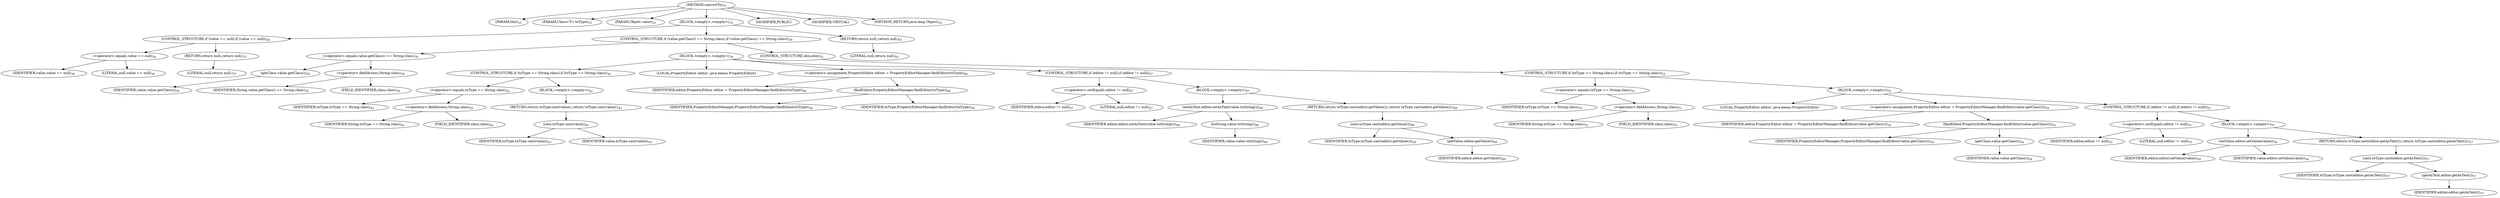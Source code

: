 digraph "convertTo" {  
"19" [label = <(METHOD,convertTo)<SUB>33</SUB>> ]
"20" [label = <(PARAM,this)<SUB>33</SUB>> ]
"21" [label = <(PARAM,Class&lt;T&gt; toType)<SUB>33</SUB>> ]
"22" [label = <(PARAM,Object value)<SUB>33</SUB>> ]
"23" [label = <(BLOCK,&lt;empty&gt;,&lt;empty&gt;)<SUB>33</SUB>> ]
"24" [label = <(CONTROL_STRUCTURE,if (value == null),if (value == null))<SUB>36</SUB>> ]
"25" [label = <(&lt;operator&gt;.equals,value == null)<SUB>36</SUB>> ]
"26" [label = <(IDENTIFIER,value,value == null)<SUB>36</SUB>> ]
"27" [label = <(LITERAL,null,value == null)<SUB>36</SUB>> ]
"28" [label = <(RETURN,return null;,return null;)<SUB>37</SUB>> ]
"29" [label = <(LITERAL,null,return null;)<SUB>37</SUB>> ]
"30" [label = <(CONTROL_STRUCTURE,if (value.getClass() == String.class),if (value.getClass() == String.class))<SUB>39</SUB>> ]
"31" [label = <(&lt;operator&gt;.equals,value.getClass() == String.class)<SUB>39</SUB>> ]
"32" [label = <(getClass,value.getClass())<SUB>39</SUB>> ]
"33" [label = <(IDENTIFIER,value,value.getClass())<SUB>39</SUB>> ]
"34" [label = <(&lt;operator&gt;.fieldAccess,String.class)<SUB>39</SUB>> ]
"35" [label = <(IDENTIFIER,String,value.getClass() == String.class)<SUB>39</SUB>> ]
"36" [label = <(FIELD_IDENTIFIER,class,class)<SUB>39</SUB>> ]
"37" [label = <(BLOCK,&lt;empty&gt;,&lt;empty&gt;)<SUB>39</SUB>> ]
"38" [label = <(CONTROL_STRUCTURE,if (toType == String.class),if (toType == String.class))<SUB>42</SUB>> ]
"39" [label = <(&lt;operator&gt;.equals,toType == String.class)<SUB>42</SUB>> ]
"40" [label = <(IDENTIFIER,toType,toType == String.class)<SUB>42</SUB>> ]
"41" [label = <(&lt;operator&gt;.fieldAccess,String.class)<SUB>42</SUB>> ]
"42" [label = <(IDENTIFIER,String,toType == String.class)<SUB>42</SUB>> ]
"43" [label = <(FIELD_IDENTIFIER,class,class)<SUB>42</SUB>> ]
"44" [label = <(BLOCK,&lt;empty&gt;,&lt;empty&gt;)<SUB>42</SUB>> ]
"45" [label = <(RETURN,return toType.cast(value);,return toType.cast(value);)<SUB>43</SUB>> ]
"46" [label = <(cast,toType.cast(value))<SUB>43</SUB>> ]
"47" [label = <(IDENTIFIER,toType,toType.cast(value))<SUB>43</SUB>> ]
"48" [label = <(IDENTIFIER,value,toType.cast(value))<SUB>43</SUB>> ]
"49" [label = <(LOCAL,PropertyEditor editor: java.beans.PropertyEditor)> ]
"50" [label = <(&lt;operator&gt;.assignment,PropertyEditor editor = PropertyEditorManager.findEditor(toType))<SUB>46</SUB>> ]
"51" [label = <(IDENTIFIER,editor,PropertyEditor editor = PropertyEditorManager.findEditor(toType))<SUB>46</SUB>> ]
"52" [label = <(findEditor,PropertyEditorManager.findEditor(toType))<SUB>46</SUB>> ]
"53" [label = <(IDENTIFIER,PropertyEditorManager,PropertyEditorManager.findEditor(toType))<SUB>46</SUB>> ]
"54" [label = <(IDENTIFIER,toType,PropertyEditorManager.findEditor(toType))<SUB>46</SUB>> ]
"55" [label = <(CONTROL_STRUCTURE,if (editor != null),if (editor != null))<SUB>47</SUB>> ]
"56" [label = <(&lt;operator&gt;.notEquals,editor != null)<SUB>47</SUB>> ]
"57" [label = <(IDENTIFIER,editor,editor != null)<SUB>47</SUB>> ]
"58" [label = <(LITERAL,null,editor != null)<SUB>47</SUB>> ]
"59" [label = <(BLOCK,&lt;empty&gt;,&lt;empty&gt;)<SUB>47</SUB>> ]
"60" [label = <(setAsText,editor.setAsText(value.toString()))<SUB>48</SUB>> ]
"61" [label = <(IDENTIFIER,editor,editor.setAsText(value.toString()))<SUB>48</SUB>> ]
"62" [label = <(toString,value.toString())<SUB>48</SUB>> ]
"63" [label = <(IDENTIFIER,value,value.toString())<SUB>48</SUB>> ]
"64" [label = <(RETURN,return toType.cast(editor.getValue());,return toType.cast(editor.getValue());)<SUB>49</SUB>> ]
"65" [label = <(cast,toType.cast(editor.getValue()))<SUB>49</SUB>> ]
"66" [label = <(IDENTIFIER,toType,toType.cast(editor.getValue()))<SUB>49</SUB>> ]
"67" [label = <(getValue,editor.getValue())<SUB>49</SUB>> ]
"68" [label = <(IDENTIFIER,editor,editor.getValue())<SUB>49</SUB>> ]
"69" [label = <(CONTROL_STRUCTURE,else,else)<SUB>52</SUB>> ]
"70" [label = <(CONTROL_STRUCTURE,if (toType == String.class),if (toType == String.class))<SUB>52</SUB>> ]
"71" [label = <(&lt;operator&gt;.equals,toType == String.class)<SUB>52</SUB>> ]
"72" [label = <(IDENTIFIER,toType,toType == String.class)<SUB>52</SUB>> ]
"73" [label = <(&lt;operator&gt;.fieldAccess,String.class)<SUB>52</SUB>> ]
"74" [label = <(IDENTIFIER,String,toType == String.class)<SUB>52</SUB>> ]
"75" [label = <(FIELD_IDENTIFIER,class,class)<SUB>52</SUB>> ]
"76" [label = <(BLOCK,&lt;empty&gt;,&lt;empty&gt;)<SUB>52</SUB>> ]
"77" [label = <(LOCAL,PropertyEditor editor: java.beans.PropertyEditor)> ]
"78" [label = <(&lt;operator&gt;.assignment,PropertyEditor editor = PropertyEditorManager.findEditor(value.getClass()))<SUB>54</SUB>> ]
"79" [label = <(IDENTIFIER,editor,PropertyEditor editor = PropertyEditorManager.findEditor(value.getClass()))<SUB>54</SUB>> ]
"80" [label = <(findEditor,PropertyEditorManager.findEditor(value.getClass()))<SUB>54</SUB>> ]
"81" [label = <(IDENTIFIER,PropertyEditorManager,PropertyEditorManager.findEditor(value.getClass()))<SUB>54</SUB>> ]
"82" [label = <(getClass,value.getClass())<SUB>54</SUB>> ]
"83" [label = <(IDENTIFIER,value,value.getClass())<SUB>54</SUB>> ]
"84" [label = <(CONTROL_STRUCTURE,if (editor != null),if (editor != null))<SUB>55</SUB>> ]
"85" [label = <(&lt;operator&gt;.notEquals,editor != null)<SUB>55</SUB>> ]
"86" [label = <(IDENTIFIER,editor,editor != null)<SUB>55</SUB>> ]
"87" [label = <(LITERAL,null,editor != null)<SUB>55</SUB>> ]
"88" [label = <(BLOCK,&lt;empty&gt;,&lt;empty&gt;)<SUB>55</SUB>> ]
"89" [label = <(setValue,editor.setValue(value))<SUB>56</SUB>> ]
"90" [label = <(IDENTIFIER,editor,editor.setValue(value))<SUB>56</SUB>> ]
"91" [label = <(IDENTIFIER,value,editor.setValue(value))<SUB>56</SUB>> ]
"92" [label = <(RETURN,return toType.cast(editor.getAsText());,return toType.cast(editor.getAsText());)<SUB>57</SUB>> ]
"93" [label = <(cast,toType.cast(editor.getAsText()))<SUB>57</SUB>> ]
"94" [label = <(IDENTIFIER,toType,toType.cast(editor.getAsText()))<SUB>57</SUB>> ]
"95" [label = <(getAsText,editor.getAsText())<SUB>57</SUB>> ]
"96" [label = <(IDENTIFIER,editor,editor.getAsText())<SUB>57</SUB>> ]
"97" [label = <(RETURN,return null;,return null;)<SUB>61</SUB>> ]
"98" [label = <(LITERAL,null,return null;)<SUB>61</SUB>> ]
"99" [label = <(MODIFIER,PUBLIC)> ]
"100" [label = <(MODIFIER,VIRTUAL)> ]
"101" [label = <(METHOD_RETURN,java.lang.Object)<SUB>33</SUB>> ]
  "19" -> "20" 
  "19" -> "21" 
  "19" -> "22" 
  "19" -> "23" 
  "19" -> "99" 
  "19" -> "100" 
  "19" -> "101" 
  "23" -> "24" 
  "23" -> "30" 
  "23" -> "97" 
  "24" -> "25" 
  "24" -> "28" 
  "25" -> "26" 
  "25" -> "27" 
  "28" -> "29" 
  "30" -> "31" 
  "30" -> "37" 
  "30" -> "69" 
  "31" -> "32" 
  "31" -> "34" 
  "32" -> "33" 
  "34" -> "35" 
  "34" -> "36" 
  "37" -> "38" 
  "37" -> "49" 
  "37" -> "50" 
  "37" -> "55" 
  "38" -> "39" 
  "38" -> "44" 
  "39" -> "40" 
  "39" -> "41" 
  "41" -> "42" 
  "41" -> "43" 
  "44" -> "45" 
  "45" -> "46" 
  "46" -> "47" 
  "46" -> "48" 
  "50" -> "51" 
  "50" -> "52" 
  "52" -> "53" 
  "52" -> "54" 
  "55" -> "56" 
  "55" -> "59" 
  "56" -> "57" 
  "56" -> "58" 
  "59" -> "60" 
  "59" -> "64" 
  "60" -> "61" 
  "60" -> "62" 
  "62" -> "63" 
  "64" -> "65" 
  "65" -> "66" 
  "65" -> "67" 
  "67" -> "68" 
  "69" -> "70" 
  "70" -> "71" 
  "70" -> "76" 
  "71" -> "72" 
  "71" -> "73" 
  "73" -> "74" 
  "73" -> "75" 
  "76" -> "77" 
  "76" -> "78" 
  "76" -> "84" 
  "78" -> "79" 
  "78" -> "80" 
  "80" -> "81" 
  "80" -> "82" 
  "82" -> "83" 
  "84" -> "85" 
  "84" -> "88" 
  "85" -> "86" 
  "85" -> "87" 
  "88" -> "89" 
  "88" -> "92" 
  "89" -> "90" 
  "89" -> "91" 
  "92" -> "93" 
  "93" -> "94" 
  "93" -> "95" 
  "95" -> "96" 
  "97" -> "98" 
}
